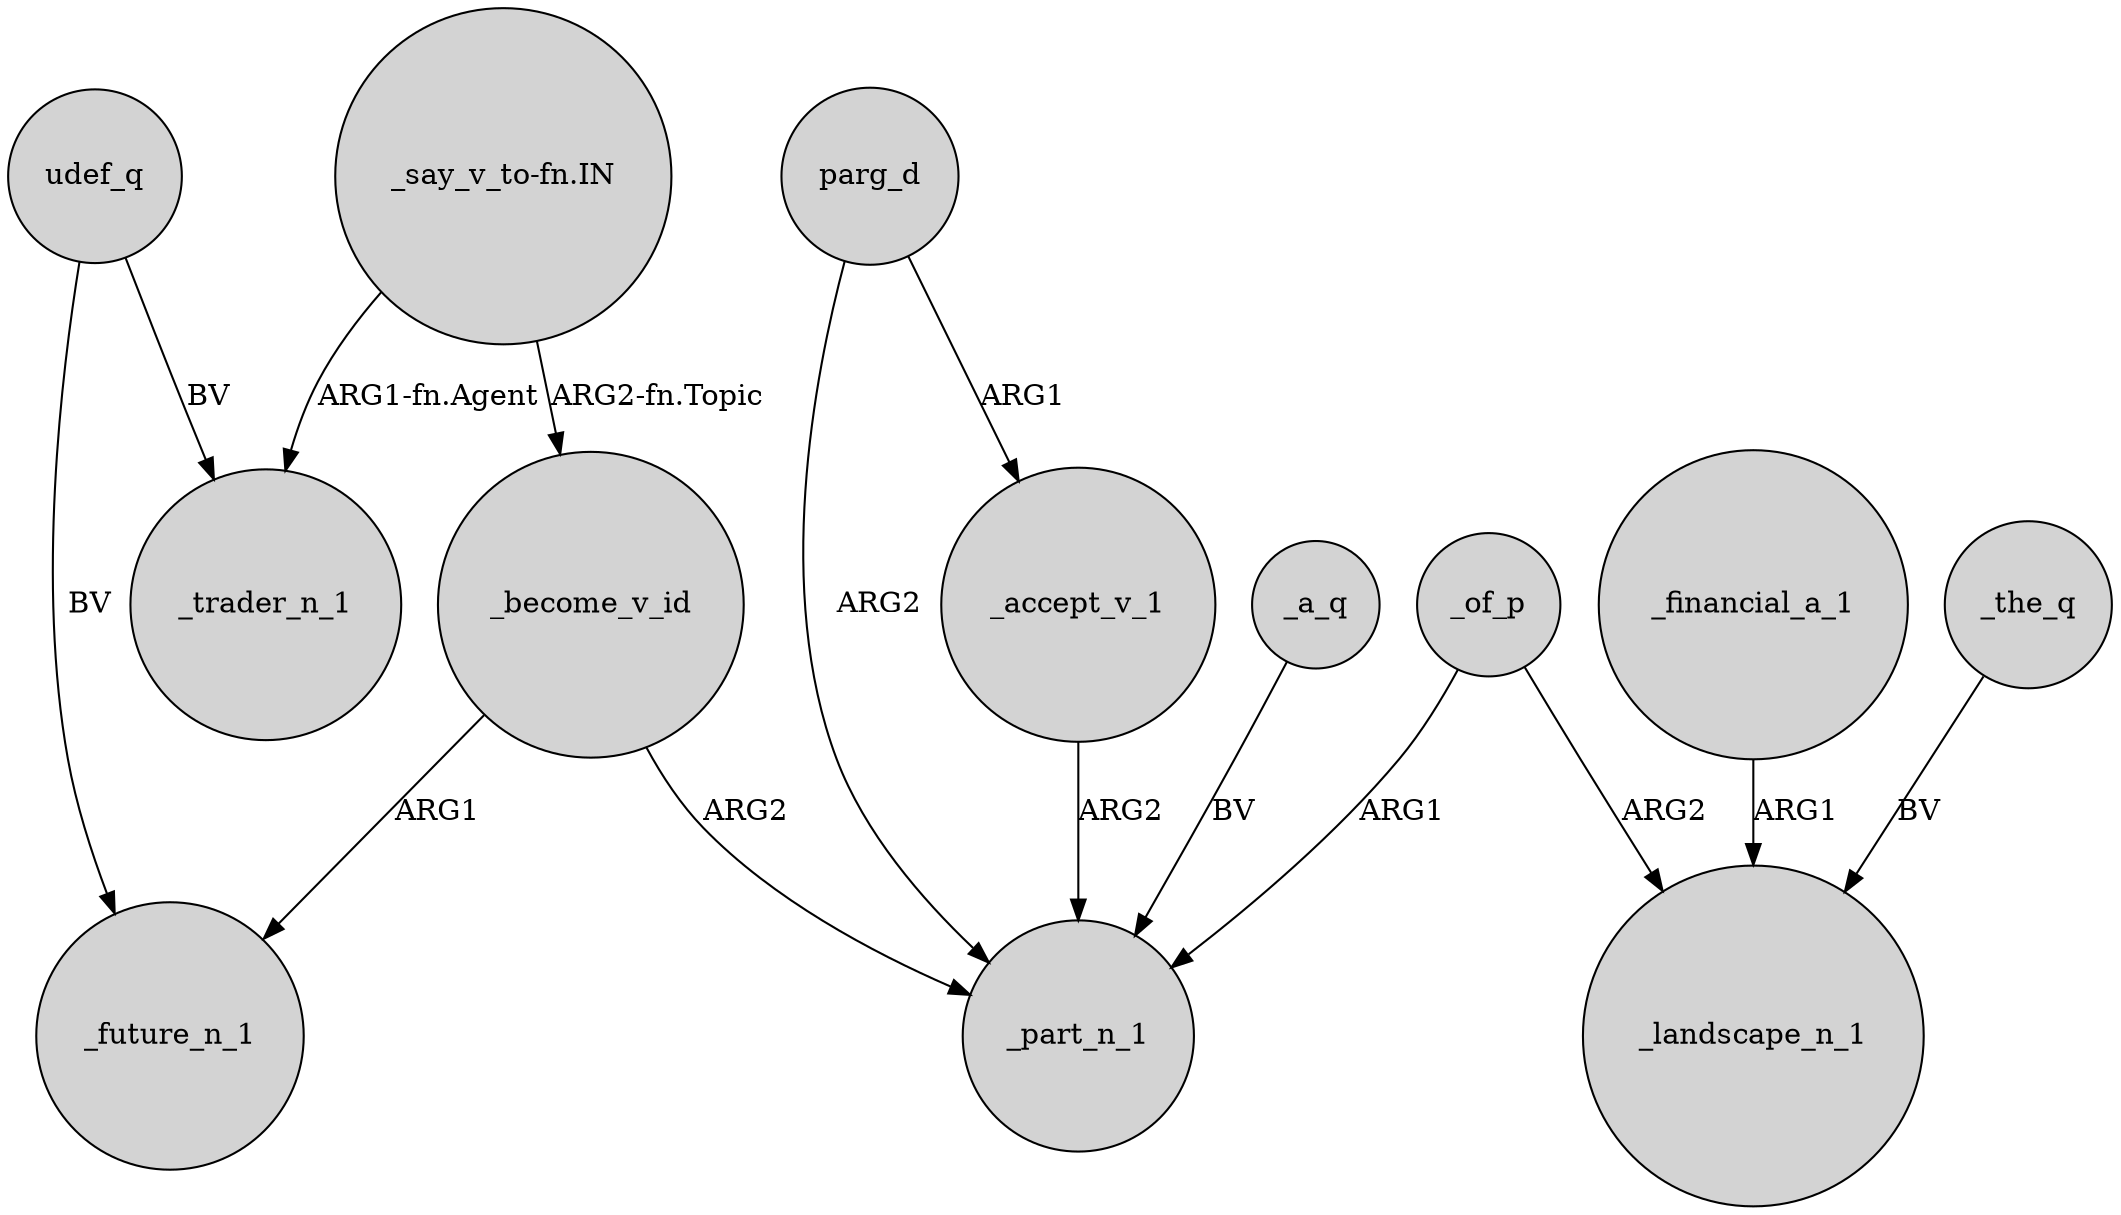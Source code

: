 digraph {
	node [shape=circle style=filled]
	_become_v_id -> _future_n_1 [label=ARG1]
	parg_d -> _part_n_1 [label=ARG2]
	"_say_v_to-fn.IN" -> _become_v_id [label="ARG2-fn.Topic"]
	_of_p -> _landscape_n_1 [label=ARG2]
	parg_d -> _accept_v_1 [label=ARG1]
	_of_p -> _part_n_1 [label=ARG1]
	udef_q -> _trader_n_1 [label=BV]
	_a_q -> _part_n_1 [label=BV]
	_financial_a_1 -> _landscape_n_1 [label=ARG1]
	udef_q -> _future_n_1 [label=BV]
	_become_v_id -> _part_n_1 [label=ARG2]
	_accept_v_1 -> _part_n_1 [label=ARG2]
	_the_q -> _landscape_n_1 [label=BV]
	"_say_v_to-fn.IN" -> _trader_n_1 [label="ARG1-fn.Agent"]
}

